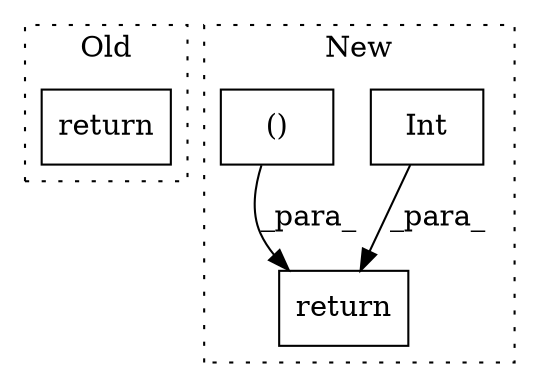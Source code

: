 digraph G {
subgraph cluster0 {
1 [label="return" a="41" s="11426" l="7" shape="box"];
label = "Old";
style="dotted";
}
subgraph cluster1 {
2 [label="Int" a="32" s="11537,11571" l="4,1" shape="box"];
3 [label="return" a="41" s="11682" l="7" shape="box"];
4 [label="()" a="106" s="11486" l="47" shape="box"];
label = "New";
style="dotted";
}
2 -> 3 [label="_para_"];
4 -> 3 [label="_para_"];
}